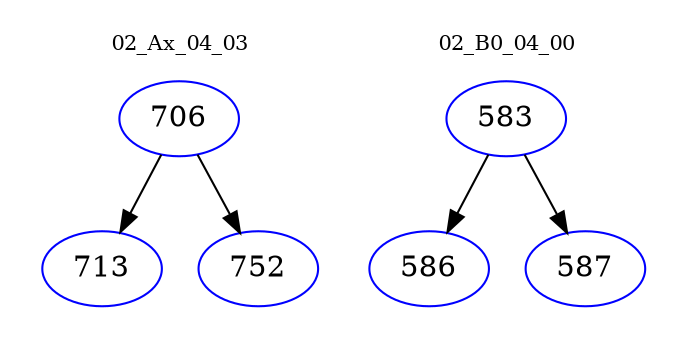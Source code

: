 digraph{
subgraph cluster_0 {
color = white
label = "02_Ax_04_03";
fontsize=10;
T0_706 [label="706", color="blue"]
T0_706 -> T0_713 [color="black"]
T0_713 [label="713", color="blue"]
T0_706 -> T0_752 [color="black"]
T0_752 [label="752", color="blue"]
}
subgraph cluster_1 {
color = white
label = "02_B0_04_00";
fontsize=10;
T1_583 [label="583", color="blue"]
T1_583 -> T1_586 [color="black"]
T1_586 [label="586", color="blue"]
T1_583 -> T1_587 [color="black"]
T1_587 [label="587", color="blue"]
}
}
